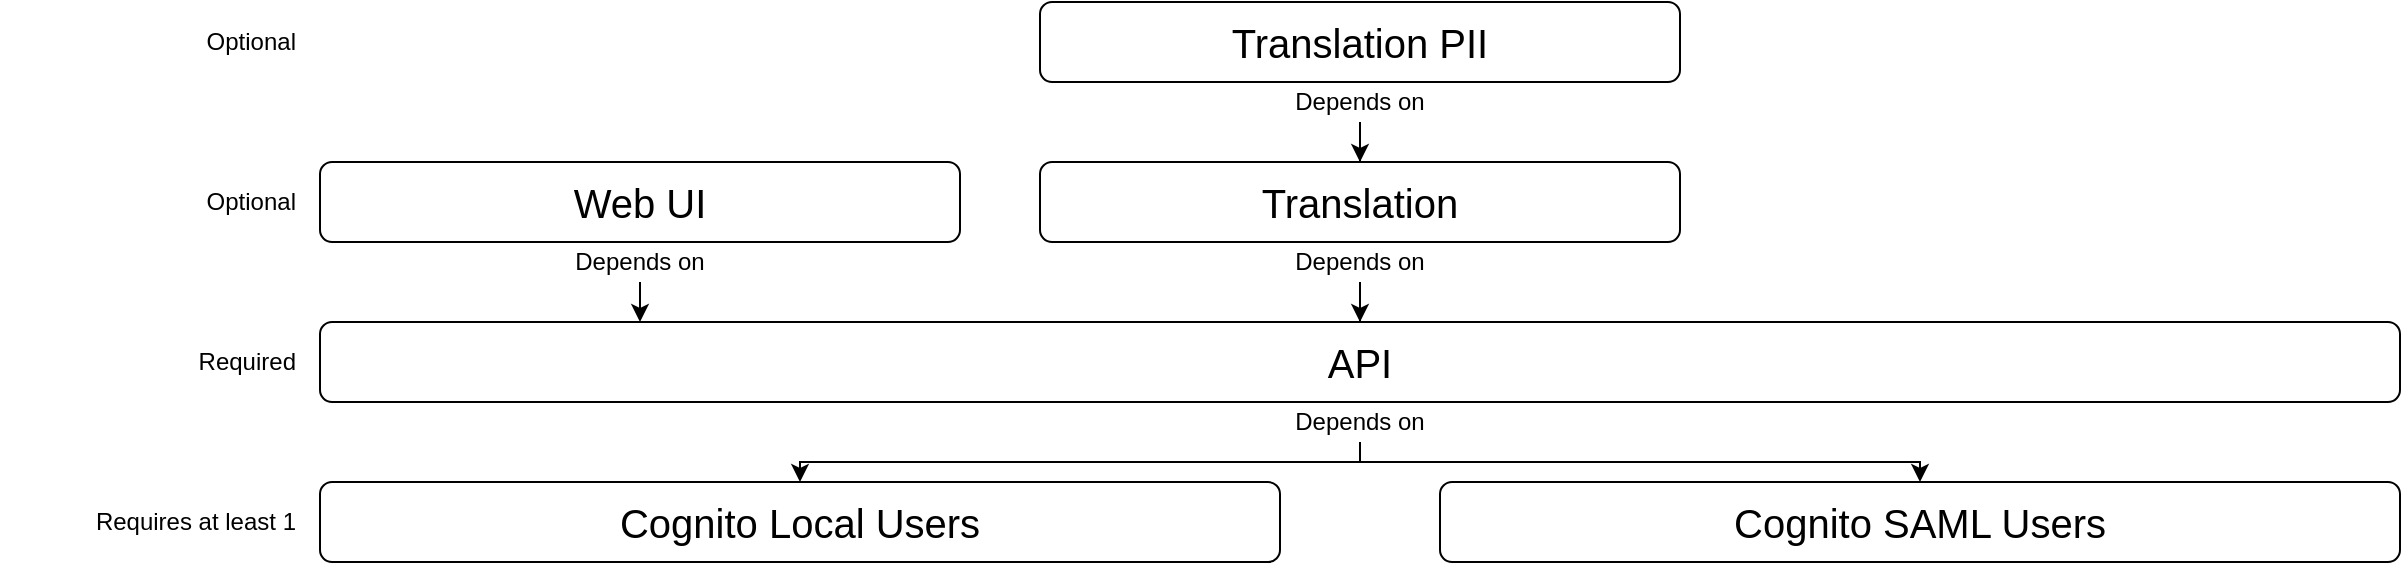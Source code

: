 <mxfile compressed="false" version="16.5.1" type="device">
  <diagram id="xPusLIxSEpzNee_yrfys" name="Page-1">
    <mxGraphModel dx="2254" dy="929" grid="1" gridSize="10" guides="1" tooltips="1" connect="1" arrows="1" fold="1" page="1" pageScale="1" pageWidth="1600" pageHeight="900" math="0" shadow="0">
      <root>
        <mxCell id="0" />
        <mxCell id="1" parent="0" />
        <mxCell id="uin2eYay0mz96ajNARI--2" value="API" style="rounded=1;whiteSpace=wrap;html=1;fontSize=20;" vertex="1" parent="1">
          <mxGeometry x="280" y="480" width="1040" height="40" as="geometry" />
        </mxCell>
        <mxCell id="uin2eYay0mz96ajNARI--3" value="Web UI" style="rounded=1;whiteSpace=wrap;html=1;fontSize=20;" vertex="1" parent="1">
          <mxGeometry x="280" y="400" width="320" height="40" as="geometry" />
        </mxCell>
        <mxCell id="uin2eYay0mz96ajNARI--4" value="Translation" style="rounded=1;whiteSpace=wrap;html=1;fontSize=20;" vertex="1" parent="1">
          <mxGeometry x="640" y="400" width="320" height="40" as="geometry" />
        </mxCell>
        <mxCell id="uin2eYay0mz96ajNARI--5" value="Translation PII" style="rounded=1;whiteSpace=wrap;html=1;fontSize=20;" vertex="1" parent="1">
          <mxGeometry x="640" y="320" width="320" height="40" as="geometry" />
        </mxCell>
        <mxCell id="uin2eYay0mz96ajNARI--6" value="Cognito Local Users" style="rounded=1;whiteSpace=wrap;html=1;fontSize=20;" vertex="1" parent="1">
          <mxGeometry x="280" y="560" width="480" height="40" as="geometry" />
        </mxCell>
        <mxCell id="uin2eYay0mz96ajNARI--12" value="Required" style="text;html=1;strokeColor=none;fillColor=none;align=right;verticalAlign=middle;whiteSpace=wrap;rounded=0;" vertex="1" parent="1">
          <mxGeometry x="210" y="490" width="60" height="20" as="geometry" />
        </mxCell>
        <mxCell id="uin2eYay0mz96ajNARI--13" value="Requires at least 1" style="text;html=1;strokeColor=none;fillColor=none;align=right;verticalAlign=middle;whiteSpace=wrap;rounded=0;" vertex="1" parent="1">
          <mxGeometry x="120" y="570" width="150" height="20" as="geometry" />
        </mxCell>
        <mxCell id="uin2eYay0mz96ajNARI--14" value="Cognito SAML Users" style="rounded=1;whiteSpace=wrap;html=1;fontSize=20;" vertex="1" parent="1">
          <mxGeometry x="840" y="560" width="480" height="40" as="geometry" />
        </mxCell>
        <mxCell id="uin2eYay0mz96ajNARI--15" value="Optional" style="text;html=1;strokeColor=none;fillColor=none;align=right;verticalAlign=middle;whiteSpace=wrap;rounded=0;" vertex="1" parent="1">
          <mxGeometry x="210" y="410" width="60" height="20" as="geometry" />
        </mxCell>
        <mxCell id="uin2eYay0mz96ajNARI--16" value="Optional" style="text;html=1;strokeColor=none;fillColor=none;align=right;verticalAlign=middle;whiteSpace=wrap;rounded=0;" vertex="1" parent="1">
          <mxGeometry x="210" y="330" width="60" height="20" as="geometry" />
        </mxCell>
        <mxCell id="uin2eYay0mz96ajNARI--23" style="edgeStyle=orthogonalEdgeStyle;rounded=0;orthogonalLoop=1;jettySize=auto;html=1;entryX=0.5;entryY=0;entryDx=0;entryDy=0;" edge="1" parent="1" source="uin2eYay0mz96ajNARI--17" target="uin2eYay0mz96ajNARI--6">
          <mxGeometry relative="1" as="geometry">
            <Array as="points">
              <mxPoint x="800" y="550" />
              <mxPoint x="520" y="550" />
            </Array>
          </mxGeometry>
        </mxCell>
        <mxCell id="uin2eYay0mz96ajNARI--24" style="edgeStyle=orthogonalEdgeStyle;rounded=0;orthogonalLoop=1;jettySize=auto;html=1;entryX=0.5;entryY=0;entryDx=0;entryDy=0;" edge="1" parent="1" source="uin2eYay0mz96ajNARI--17" target="uin2eYay0mz96ajNARI--14">
          <mxGeometry relative="1" as="geometry">
            <Array as="points">
              <mxPoint x="800" y="550" />
              <mxPoint x="1080" y="550" />
            </Array>
          </mxGeometry>
        </mxCell>
        <mxCell id="uin2eYay0mz96ajNARI--17" value="Depends on" style="text;html=1;strokeColor=none;fillColor=none;align=center;verticalAlign=middle;whiteSpace=wrap;rounded=0;" vertex="1" parent="1">
          <mxGeometry x="280" y="520" width="1040" height="20" as="geometry" />
        </mxCell>
        <mxCell id="uin2eYay0mz96ajNARI--27" style="edgeStyle=orthogonalEdgeStyle;rounded=0;orthogonalLoop=1;jettySize=auto;html=1;entryX=0.154;entryY=0;entryDx=0;entryDy=0;entryPerimeter=0;" edge="1" parent="1" source="uin2eYay0mz96ajNARI--19" target="uin2eYay0mz96ajNARI--2">
          <mxGeometry relative="1" as="geometry" />
        </mxCell>
        <mxCell id="uin2eYay0mz96ajNARI--19" value="Depends on" style="text;html=1;strokeColor=none;fillColor=none;align=center;verticalAlign=middle;whiteSpace=wrap;rounded=0;" vertex="1" parent="1">
          <mxGeometry x="280" y="440" width="320" height="20" as="geometry" />
        </mxCell>
        <mxCell id="uin2eYay0mz96ajNARI--25" style="edgeStyle=orthogonalEdgeStyle;rounded=0;orthogonalLoop=1;jettySize=auto;html=1;" edge="1" parent="1" source="uin2eYay0mz96ajNARI--20" target="uin2eYay0mz96ajNARI--2">
          <mxGeometry relative="1" as="geometry" />
        </mxCell>
        <mxCell id="uin2eYay0mz96ajNARI--20" value="Depends on" style="text;html=1;strokeColor=none;fillColor=none;align=center;verticalAlign=middle;whiteSpace=wrap;rounded=0;" vertex="1" parent="1">
          <mxGeometry x="640" y="440" width="320" height="20" as="geometry" />
        </mxCell>
        <mxCell id="uin2eYay0mz96ajNARI--28" style="edgeStyle=orthogonalEdgeStyle;rounded=0;orthogonalLoop=1;jettySize=auto;html=1;entryX=0.5;entryY=0;entryDx=0;entryDy=0;" edge="1" parent="1" source="uin2eYay0mz96ajNARI--21" target="uin2eYay0mz96ajNARI--4">
          <mxGeometry relative="1" as="geometry" />
        </mxCell>
        <mxCell id="uin2eYay0mz96ajNARI--21" value="Depends on" style="text;html=1;strokeColor=none;fillColor=none;align=center;verticalAlign=middle;whiteSpace=wrap;rounded=0;" vertex="1" parent="1">
          <mxGeometry x="640" y="360" width="320" height="20" as="geometry" />
        </mxCell>
      </root>
    </mxGraphModel>
  </diagram>
</mxfile>
